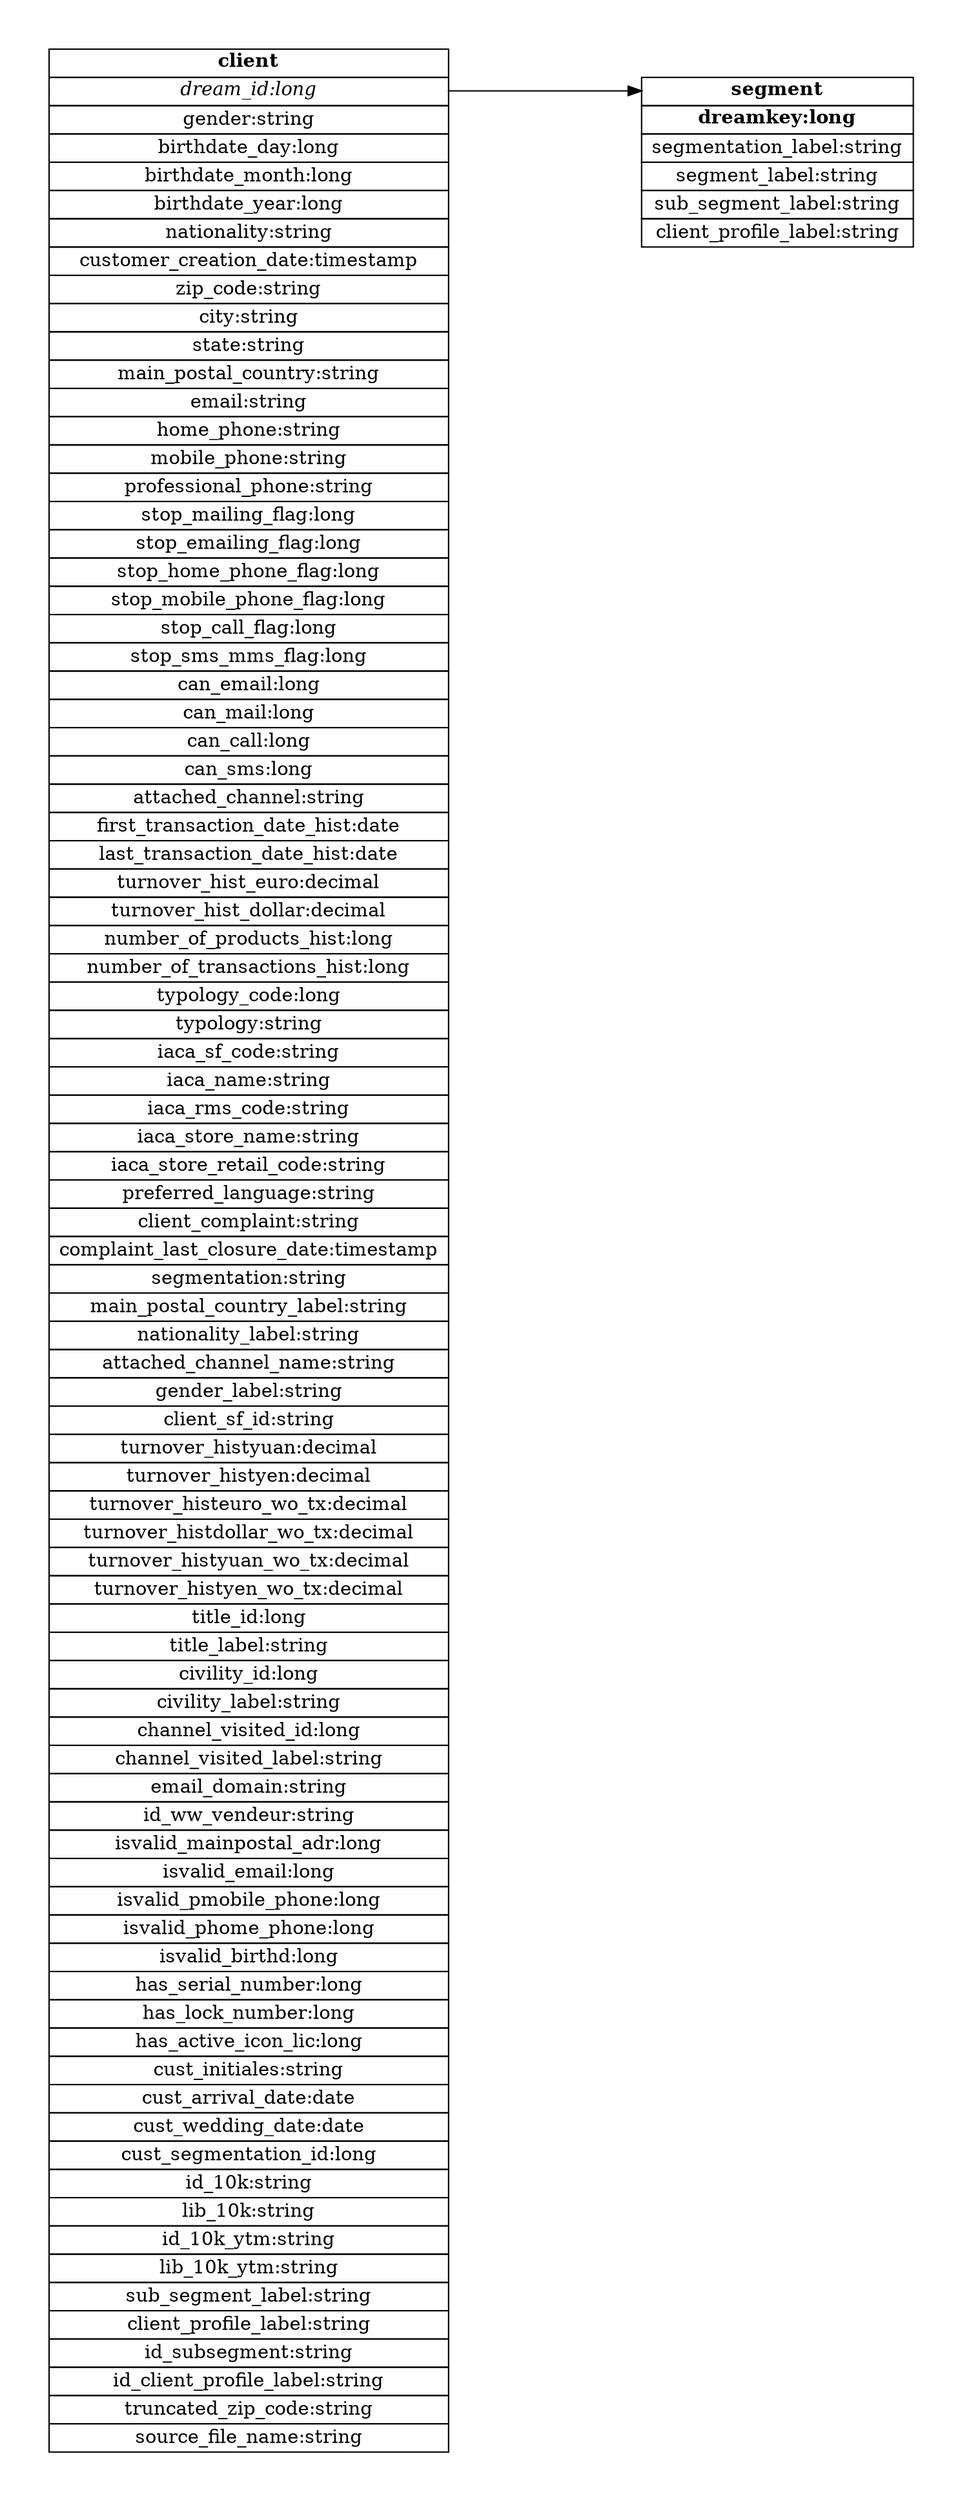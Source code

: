 
digraph {
graph [pad="0.5", nodesep="0.5", ranksep="2"];
node [shape=plain]
rankdir=LR;



dream_segment [label=<
<table border="0" cellborder="1" cellspacing="0">
<tr><td port="0" bgcolor="white"><B><FONT color="black"> segment </FONT></B></td></tr>
<tr><td port="dreamkey"><B> dreamkey:long </B></td></tr>
<tr><td port="segmentation_label"> segmentation_label:string </td></tr>
<tr><td port="segment_label"> segment_label:string </td></tr>
<tr><td port="sub_segment_label"> sub_segment_label:string </td></tr>
<tr><td port="client_profile_label"> client_profile_label:string </td></tr>
</table>>];



dream_client [label=<
<table border="0" cellborder="1" cellspacing="0">
<tr><td port="0" bgcolor="white"><B><FONT color="black"> client </FONT></B></td></tr>
<tr><td port="dream_id"><I> dream_id:long </I></td></tr>
<tr><td port="gender"> gender:string </td></tr>
<tr><td port="birthdate_day"> birthdate_day:long </td></tr>
<tr><td port="birthdate_month"> birthdate_month:long </td></tr>
<tr><td port="birthdate_year"> birthdate_year:long </td></tr>
<tr><td port="nationality"> nationality:string </td></tr>
<tr><td port="customer_creation_date"> customer_creation_date:timestamp </td></tr>
<tr><td port="zip_code"> zip_code:string </td></tr>
<tr><td port="city"> city:string </td></tr>
<tr><td port="state"> state:string </td></tr>
<tr><td port="main_postal_country"> main_postal_country:string </td></tr>
<tr><td port="email"> email:string </td></tr>
<tr><td port="home_phone"> home_phone:string </td></tr>
<tr><td port="mobile_phone"> mobile_phone:string </td></tr>
<tr><td port="professional_phone"> professional_phone:string </td></tr>
<tr><td port="stop_mailing_flag"> stop_mailing_flag:long </td></tr>
<tr><td port="stop_emailing_flag"> stop_emailing_flag:long </td></tr>
<tr><td port="stop_home_phone_flag"> stop_home_phone_flag:long </td></tr>
<tr><td port="stop_mobile_phone_flag"> stop_mobile_phone_flag:long </td></tr>
<tr><td port="stop_call_flag"> stop_call_flag:long </td></tr>
<tr><td port="stop_sms_mms_flag"> stop_sms_mms_flag:long </td></tr>
<tr><td port="can_email"> can_email:long </td></tr>
<tr><td port="can_mail"> can_mail:long </td></tr>
<tr><td port="can_call"> can_call:long </td></tr>
<tr><td port="can_sms"> can_sms:long </td></tr>
<tr><td port="attached_channel"> attached_channel:string </td></tr>
<tr><td port="first_transaction_date_hist"> first_transaction_date_hist:date </td></tr>
<tr><td port="last_transaction_date_hist"> last_transaction_date_hist:date </td></tr>
<tr><td port="turnover_hist_euro"> turnover_hist_euro:decimal </td></tr>
<tr><td port="turnover_hist_dollar"> turnover_hist_dollar:decimal </td></tr>
<tr><td port="number_of_products_hist"> number_of_products_hist:long </td></tr>
<tr><td port="number_of_transactions_hist"> number_of_transactions_hist:long </td></tr>
<tr><td port="typology_code"> typology_code:long </td></tr>
<tr><td port="typology"> typology:string </td></tr>
<tr><td port="iaca_sf_code"> iaca_sf_code:string </td></tr>
<tr><td port="iaca_name"> iaca_name:string </td></tr>
<tr><td port="iaca_rms_code"> iaca_rms_code:string </td></tr>
<tr><td port="iaca_store_name"> iaca_store_name:string </td></tr>
<tr><td port="iaca_store_retail_code"> iaca_store_retail_code:string </td></tr>
<tr><td port="preferred_language"> preferred_language:string </td></tr>
<tr><td port="client_complaint"> client_complaint:string </td></tr>
<tr><td port="complaint_last_closure_date"> complaint_last_closure_date:timestamp </td></tr>
<tr><td port="segmentation"> segmentation:string </td></tr>
<tr><td port="main_postal_country_label"> main_postal_country_label:string </td></tr>
<tr><td port="nationality_label"> nationality_label:string </td></tr>
<tr><td port="attached_channel_name"> attached_channel_name:string </td></tr>
<tr><td port="gender_label"> gender_label:string </td></tr>
<tr><td port="client_sf_id"> client_sf_id:string </td></tr>
<tr><td port="turnover_histyuan"> turnover_histyuan:decimal </td></tr>
<tr><td port="turnover_histyen"> turnover_histyen:decimal </td></tr>
<tr><td port="turnover_histeuro_wo_tx"> turnover_histeuro_wo_tx:decimal </td></tr>
<tr><td port="turnover_histdollar_wo_tx"> turnover_histdollar_wo_tx:decimal </td></tr>
<tr><td port="turnover_histyuan_wo_tx"> turnover_histyuan_wo_tx:decimal </td></tr>
<tr><td port="turnover_histyen_wo_tx"> turnover_histyen_wo_tx:decimal </td></tr>
<tr><td port="title_id"> title_id:long </td></tr>
<tr><td port="title_label"> title_label:string </td></tr>
<tr><td port="civility_id"> civility_id:long </td></tr>
<tr><td port="civility_label"> civility_label:string </td></tr>
<tr><td port="channel_visited_id"> channel_visited_id:long </td></tr>
<tr><td port="channel_visited_label"> channel_visited_label:string </td></tr>
<tr><td port="email_domain"> email_domain:string </td></tr>
<tr><td port="id_ww_vendeur"> id_ww_vendeur:string </td></tr>
<tr><td port="isvalid_mainpostal_adr"> isvalid_mainpostal_adr:long </td></tr>
<tr><td port="isvalid_email"> isvalid_email:long </td></tr>
<tr><td port="isvalid_pmobile_phone"> isvalid_pmobile_phone:long </td></tr>
<tr><td port="isvalid_phome_phone"> isvalid_phome_phone:long </td></tr>
<tr><td port="isvalid_birthd"> isvalid_birthd:long </td></tr>
<tr><td port="has_serial_number"> has_serial_number:long </td></tr>
<tr><td port="has_lock_number"> has_lock_number:long </td></tr>
<tr><td port="has_active_icon_lic"> has_active_icon_lic:long </td></tr>
<tr><td port="cust_initiales"> cust_initiales:string </td></tr>
<tr><td port="cust_arrival_date"> cust_arrival_date:date </td></tr>
<tr><td port="cust_wedding_date"> cust_wedding_date:date </td></tr>
<tr><td port="cust_segmentation_id"> cust_segmentation_id:long </td></tr>
<tr><td port="id_10k"> id_10k:string </td></tr>
<tr><td port="lib_10k"> lib_10k:string </td></tr>
<tr><td port="id_10k_ytm"> id_10k_ytm:string </td></tr>
<tr><td port="lib_10k_ytm"> lib_10k_ytm:string </td></tr>
<tr><td port="sub_segment_label"> sub_segment_label:string </td></tr>
<tr><td port="client_profile_label"> client_profile_label:string </td></tr>
<tr><td port="id_subsegment"> id_subsegment:string </td></tr>
<tr><td port="id_client_profile_label"> id_client_profile_label:string </td></tr>
<tr><td port="truncated_zip_code"> truncated_zip_code:string </td></tr>
<tr><td port="source_file_name"> source_file_name:string </td></tr>
</table>>];

dream_client:dream_id -> dream_segment:0
}
